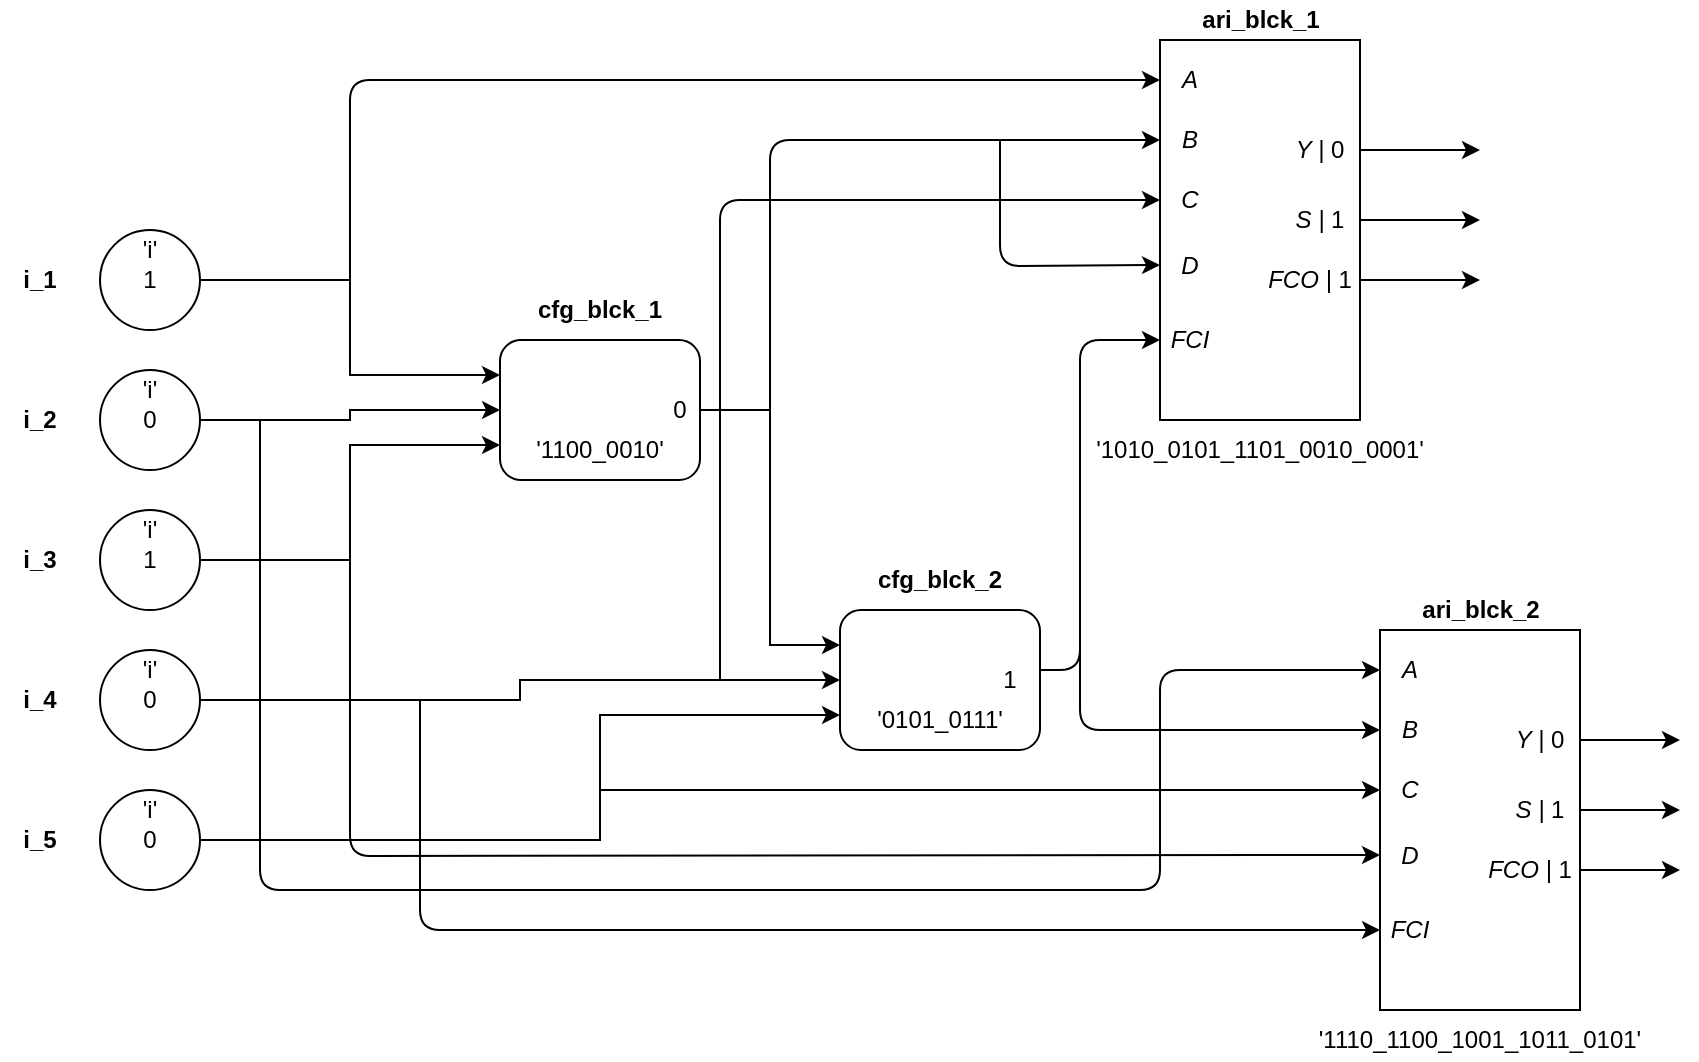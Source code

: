 <mxfile version="14.4.7" type="device"><diagram id="oAcc8yI5VdxO7I8VEUvd" name="Page-1"><mxGraphModel dx="916" dy="620" grid="1" gridSize="5" guides="1" tooltips="1" connect="1" arrows="1" fold="1" page="1" pageScale="1" pageWidth="1654" pageHeight="1169" math="1" shadow="0"><root><mxCell id="0"/><mxCell id="1" parent="0"/><mxCell id="4GQAUtZldE-fBypzfXYX-8" value="" style="group" parent="1" vertex="1" connectable="0"><mxGeometry x="170" y="190" width="100" height="50" as="geometry"/></mxCell><mxCell id="4GQAUtZldE-fBypzfXYX-1" value="1" style="ellipse;whiteSpace=wrap;html=1;aspect=fixed;" parent="4GQAUtZldE-fBypzfXYX-8" vertex="1"><mxGeometry x="50" width="50" height="50" as="geometry"/></mxCell><mxCell id="4GQAUtZldE-fBypzfXYX-6" value="'i'" style="text;html=1;strokeColor=none;fillColor=none;align=center;verticalAlign=middle;whiteSpace=wrap;rounded=0;" parent="4GQAUtZldE-fBypzfXYX-8" vertex="1"><mxGeometry x="55" width="40" height="20" as="geometry"/></mxCell><mxCell id="4GQAUtZldE-fBypzfXYX-7" value="&lt;b&gt;i_1&lt;/b&gt;" style="text;html=1;strokeColor=none;fillColor=none;align=center;verticalAlign=middle;whiteSpace=wrap;rounded=0;" parent="4GQAUtZldE-fBypzfXYX-8" vertex="1"><mxGeometry y="15" width="40" height="20" as="geometry"/></mxCell><mxCell id="4GQAUtZldE-fBypzfXYX-9" value="" style="group" parent="1" vertex="1" connectable="0"><mxGeometry x="170" y="260" width="100" height="50" as="geometry"/></mxCell><mxCell id="4GQAUtZldE-fBypzfXYX-10" value="0" style="ellipse;whiteSpace=wrap;html=1;aspect=fixed;" parent="4GQAUtZldE-fBypzfXYX-9" vertex="1"><mxGeometry x="50" width="50" height="50" as="geometry"/></mxCell><mxCell id="4GQAUtZldE-fBypzfXYX-11" value="'i'" style="text;html=1;strokeColor=none;fillColor=none;align=center;verticalAlign=middle;whiteSpace=wrap;rounded=0;" parent="4GQAUtZldE-fBypzfXYX-9" vertex="1"><mxGeometry x="55" width="40" height="20" as="geometry"/></mxCell><mxCell id="4GQAUtZldE-fBypzfXYX-12" value="&lt;b&gt;i_2&lt;/b&gt;" style="text;html=1;strokeColor=none;fillColor=none;align=center;verticalAlign=middle;whiteSpace=wrap;rounded=0;" parent="4GQAUtZldE-fBypzfXYX-9" vertex="1"><mxGeometry y="15" width="40" height="20" as="geometry"/></mxCell><mxCell id="4GQAUtZldE-fBypzfXYX-13" value="" style="group" parent="1" vertex="1" connectable="0"><mxGeometry x="170" y="330" width="100" height="50" as="geometry"/></mxCell><mxCell id="4GQAUtZldE-fBypzfXYX-14" value="1" style="ellipse;whiteSpace=wrap;html=1;aspect=fixed;" parent="4GQAUtZldE-fBypzfXYX-13" vertex="1"><mxGeometry x="50" width="50" height="50" as="geometry"/></mxCell><mxCell id="4GQAUtZldE-fBypzfXYX-15" value="'i'" style="text;html=1;strokeColor=none;fillColor=none;align=center;verticalAlign=middle;whiteSpace=wrap;rounded=0;" parent="4GQAUtZldE-fBypzfXYX-13" vertex="1"><mxGeometry x="55" width="40" height="20" as="geometry"/></mxCell><mxCell id="4GQAUtZldE-fBypzfXYX-16" value="&lt;b&gt;i_3&lt;/b&gt;" style="text;html=1;strokeColor=none;fillColor=none;align=center;verticalAlign=middle;whiteSpace=wrap;rounded=0;" parent="4GQAUtZldE-fBypzfXYX-13" vertex="1"><mxGeometry y="15" width="40" height="20" as="geometry"/></mxCell><mxCell id="4GQAUtZldE-fBypzfXYX-17" value="" style="group" parent="1" vertex="1" connectable="0"><mxGeometry x="170" y="400" width="100" height="50" as="geometry"/></mxCell><mxCell id="4GQAUtZldE-fBypzfXYX-18" value="0" style="ellipse;whiteSpace=wrap;html=1;aspect=fixed;" parent="4GQAUtZldE-fBypzfXYX-17" vertex="1"><mxGeometry x="50" width="50" height="50" as="geometry"/></mxCell><mxCell id="4GQAUtZldE-fBypzfXYX-19" value="'i'" style="text;html=1;strokeColor=none;fillColor=none;align=center;verticalAlign=middle;whiteSpace=wrap;rounded=0;" parent="4GQAUtZldE-fBypzfXYX-17" vertex="1"><mxGeometry x="55" width="40" height="20" as="geometry"/></mxCell><mxCell id="4GQAUtZldE-fBypzfXYX-20" value="&lt;b&gt;i_4&lt;/b&gt;" style="text;html=1;strokeColor=none;fillColor=none;align=center;verticalAlign=middle;whiteSpace=wrap;rounded=0;" parent="4GQAUtZldE-fBypzfXYX-17" vertex="1"><mxGeometry y="15" width="40" height="20" as="geometry"/></mxCell><mxCell id="4GQAUtZldE-fBypzfXYX-21" value="" style="group" parent="1" vertex="1" connectable="0"><mxGeometry x="170" y="470" width="100" height="50" as="geometry"/></mxCell><mxCell id="4GQAUtZldE-fBypzfXYX-22" value="0" style="ellipse;whiteSpace=wrap;html=1;aspect=fixed;" parent="4GQAUtZldE-fBypzfXYX-21" vertex="1"><mxGeometry x="50" width="50" height="50" as="geometry"/></mxCell><mxCell id="4GQAUtZldE-fBypzfXYX-23" value="'i'" style="text;html=1;strokeColor=none;fillColor=none;align=center;verticalAlign=middle;whiteSpace=wrap;rounded=0;" parent="4GQAUtZldE-fBypzfXYX-21" vertex="1"><mxGeometry x="55" width="40" height="20" as="geometry"/></mxCell><mxCell id="4GQAUtZldE-fBypzfXYX-24" value="&lt;b&gt;i_5&lt;/b&gt;" style="text;html=1;strokeColor=none;fillColor=none;align=center;verticalAlign=middle;whiteSpace=wrap;rounded=0;" parent="4GQAUtZldE-fBypzfXYX-21" vertex="1"><mxGeometry y="15" width="40" height="20" as="geometry"/></mxCell><mxCell id="4GQAUtZldE-fBypzfXYX-29" value="" style="group" parent="1" vertex="1" connectable="0"><mxGeometry x="420" y="220" width="110" height="95" as="geometry"/></mxCell><mxCell id="4GQAUtZldE-fBypzfXYX-25" value="" style="rounded=1;whiteSpace=wrap;html=1;" parent="4GQAUtZldE-fBypzfXYX-29" vertex="1"><mxGeometry y="25" width="100" height="70" as="geometry"/></mxCell><mxCell id="4GQAUtZldE-fBypzfXYX-26" value="&lt;b&gt;cfg_blck_1&lt;/b&gt;" style="text;html=1;strokeColor=none;fillColor=none;align=center;verticalAlign=middle;whiteSpace=wrap;rounded=0;" parent="4GQAUtZldE-fBypzfXYX-29" vertex="1"><mxGeometry x="10" width="80" height="20" as="geometry"/></mxCell><mxCell id="4GQAUtZldE-fBypzfXYX-27" value="'1100_0010'" style="text;html=1;strokeColor=none;fillColor=none;align=center;verticalAlign=middle;whiteSpace=wrap;rounded=0;" parent="4GQAUtZldE-fBypzfXYX-29" vertex="1"><mxGeometry x="20" y="70" width="60" height="20" as="geometry"/></mxCell><mxCell id="4GQAUtZldE-fBypzfXYX-28" value="0" style="text;html=1;strokeColor=none;fillColor=none;align=center;verticalAlign=middle;whiteSpace=wrap;rounded=0;" parent="4GQAUtZldE-fBypzfXYX-29" vertex="1"><mxGeometry x="70" y="50" width="40" height="20" as="geometry"/></mxCell><mxCell id="4GQAUtZldE-fBypzfXYX-30" value="" style="group" parent="1" vertex="1" connectable="0"><mxGeometry x="590" y="355" width="110" height="95" as="geometry"/></mxCell><mxCell id="4GQAUtZldE-fBypzfXYX-31" value="" style="rounded=1;whiteSpace=wrap;html=1;" parent="4GQAUtZldE-fBypzfXYX-30" vertex="1"><mxGeometry y="25" width="100" height="70" as="geometry"/></mxCell><mxCell id="4GQAUtZldE-fBypzfXYX-32" value="&lt;b&gt;cfg_blck_2&lt;/b&gt;" style="text;html=1;strokeColor=none;fillColor=none;align=center;verticalAlign=middle;whiteSpace=wrap;rounded=0;" parent="4GQAUtZldE-fBypzfXYX-30" vertex="1"><mxGeometry x="10" width="80" height="20" as="geometry"/></mxCell><mxCell id="4GQAUtZldE-fBypzfXYX-33" value="'0101_0111'" style="text;html=1;strokeColor=none;fillColor=none;align=center;verticalAlign=middle;whiteSpace=wrap;rounded=0;" parent="4GQAUtZldE-fBypzfXYX-30" vertex="1"><mxGeometry x="20" y="70" width="60" height="20" as="geometry"/></mxCell><mxCell id="4GQAUtZldE-fBypzfXYX-34" value="1" style="text;html=1;strokeColor=none;fillColor=none;align=center;verticalAlign=middle;whiteSpace=wrap;rounded=0;" parent="4GQAUtZldE-fBypzfXYX-30" vertex="1"><mxGeometry x="70" y="50" width="30" height="20" as="geometry"/></mxCell><mxCell id="4GQAUtZldE-fBypzfXYX-35" style="edgeStyle=orthogonalEdgeStyle;rounded=0;orthogonalLoop=1;jettySize=auto;html=1;entryX=0;entryY=0.25;entryDx=0;entryDy=0;" parent="1" source="4GQAUtZldE-fBypzfXYX-1" target="4GQAUtZldE-fBypzfXYX-25" edge="1"><mxGeometry relative="1" as="geometry"/></mxCell><mxCell id="4GQAUtZldE-fBypzfXYX-36" style="edgeStyle=orthogonalEdgeStyle;rounded=0;orthogonalLoop=1;jettySize=auto;html=1;entryX=0;entryY=0.5;entryDx=0;entryDy=0;" parent="1" source="4GQAUtZldE-fBypzfXYX-10" target="4GQAUtZldE-fBypzfXYX-25" edge="1"><mxGeometry relative="1" as="geometry"/></mxCell><mxCell id="4GQAUtZldE-fBypzfXYX-37" style="edgeStyle=orthogonalEdgeStyle;rounded=0;orthogonalLoop=1;jettySize=auto;html=1;entryX=0;entryY=0.75;entryDx=0;entryDy=0;" parent="1" source="4GQAUtZldE-fBypzfXYX-14" target="4GQAUtZldE-fBypzfXYX-25" edge="1"><mxGeometry relative="1" as="geometry"/></mxCell><mxCell id="4GQAUtZldE-fBypzfXYX-38" style="edgeStyle=orthogonalEdgeStyle;rounded=0;orthogonalLoop=1;jettySize=auto;html=1;entryX=0;entryY=0.25;entryDx=0;entryDy=0;" parent="1" source="4GQAUtZldE-fBypzfXYX-25" target="4GQAUtZldE-fBypzfXYX-31" edge="1"><mxGeometry relative="1" as="geometry"/></mxCell><mxCell id="4GQAUtZldE-fBypzfXYX-39" style="edgeStyle=orthogonalEdgeStyle;rounded=0;orthogonalLoop=1;jettySize=auto;html=1;" parent="1" source="4GQAUtZldE-fBypzfXYX-18" target="4GQAUtZldE-fBypzfXYX-31" edge="1"><mxGeometry relative="1" as="geometry"/></mxCell><mxCell id="4GQAUtZldE-fBypzfXYX-40" style="edgeStyle=orthogonalEdgeStyle;rounded=0;orthogonalLoop=1;jettySize=auto;html=1;entryX=0;entryY=0.75;entryDx=0;entryDy=0;" parent="1" source="4GQAUtZldE-fBypzfXYX-22" target="4GQAUtZldE-fBypzfXYX-31" edge="1"><mxGeometry relative="1" as="geometry"><Array as="points"><mxPoint x="470" y="495"/><mxPoint x="470" y="433"/></Array></mxGeometry></mxCell><mxCell id="4GQAUtZldE-fBypzfXYX-53" value="" style="group" parent="1" vertex="1" connectable="0"><mxGeometry x="710" y="75" width="180" height="235" as="geometry"/></mxCell><mxCell id="4GQAUtZldE-fBypzfXYX-41" value="" style="rounded=0;whiteSpace=wrap;html=1;" parent="4GQAUtZldE-fBypzfXYX-53" vertex="1"><mxGeometry x="40" y="20" width="100" height="190" as="geometry"/></mxCell><mxCell id="4GQAUtZldE-fBypzfXYX-42" value="&lt;i&gt;A&lt;/i&gt;" style="text;html=1;strokeColor=none;fillColor=none;align=center;verticalAlign=middle;whiteSpace=wrap;rounded=0;" parent="4GQAUtZldE-fBypzfXYX-53" vertex="1"><mxGeometry x="40" y="30" width="30" height="20" as="geometry"/></mxCell><mxCell id="4GQAUtZldE-fBypzfXYX-43" value="&lt;i&gt;B&lt;/i&gt;" style="text;html=1;strokeColor=none;fillColor=none;align=center;verticalAlign=middle;whiteSpace=wrap;rounded=0;" parent="4GQAUtZldE-fBypzfXYX-53" vertex="1"><mxGeometry x="40" y="60" width="30" height="20" as="geometry"/></mxCell><mxCell id="4GQAUtZldE-fBypzfXYX-44" value="&lt;i&gt;C&lt;/i&gt;" style="text;html=1;strokeColor=none;fillColor=none;align=center;verticalAlign=middle;whiteSpace=wrap;rounded=0;" parent="4GQAUtZldE-fBypzfXYX-53" vertex="1"><mxGeometry x="40" y="90" width="30" height="20" as="geometry"/></mxCell><mxCell id="4GQAUtZldE-fBypzfXYX-45" value="&lt;i&gt;D&lt;/i&gt;" style="text;html=1;strokeColor=none;fillColor=none;align=center;verticalAlign=middle;whiteSpace=wrap;rounded=0;" parent="4GQAUtZldE-fBypzfXYX-53" vertex="1"><mxGeometry x="40" y="122.5" width="30" height="20" as="geometry"/></mxCell><mxCell id="4GQAUtZldE-fBypzfXYX-46" value="&lt;i&gt;FCI&lt;/i&gt;" style="text;html=1;strokeColor=none;fillColor=none;align=center;verticalAlign=middle;whiteSpace=wrap;rounded=0;" parent="4GQAUtZldE-fBypzfXYX-53" vertex="1"><mxGeometry x="40" y="160" width="30" height="20" as="geometry"/></mxCell><mxCell id="4GQAUtZldE-fBypzfXYX-47" value="&lt;i&gt;Y | &lt;/i&gt;0" style="text;html=1;strokeColor=none;fillColor=none;align=center;verticalAlign=middle;whiteSpace=wrap;rounded=0;" parent="4GQAUtZldE-fBypzfXYX-53" vertex="1"><mxGeometry x="100" y="65" width="40" height="20" as="geometry"/></mxCell><mxCell id="4GQAUtZldE-fBypzfXYX-48" value="&lt;i&gt;S | &lt;/i&gt;1" style="text;html=1;strokeColor=none;fillColor=none;align=center;verticalAlign=middle;whiteSpace=wrap;rounded=0;" parent="4GQAUtZldE-fBypzfXYX-53" vertex="1"><mxGeometry x="100" y="100" width="40" height="20" as="geometry"/></mxCell><mxCell id="4GQAUtZldE-fBypzfXYX-49" value="&lt;i&gt;FCO | &lt;/i&gt;1" style="text;html=1;strokeColor=none;fillColor=none;align=center;verticalAlign=middle;whiteSpace=wrap;rounded=0;" parent="4GQAUtZldE-fBypzfXYX-53" vertex="1"><mxGeometry x="90" y="130" width="50" height="20" as="geometry"/></mxCell><mxCell id="4GQAUtZldE-fBypzfXYX-50" value="&lt;b&gt;ari_blck_1&lt;/b&gt;" style="text;html=1;align=center;verticalAlign=middle;resizable=0;points=[];autosize=1;" parent="4GQAUtZldE-fBypzfXYX-53" vertex="1"><mxGeometry x="55" width="70" height="20" as="geometry"/></mxCell><mxCell id="4GQAUtZldE-fBypzfXYX-51" value="'1010_0101_1101_0010_0001'" style="text;html=1;strokeColor=none;fillColor=none;align=center;verticalAlign=middle;whiteSpace=wrap;rounded=0;" parent="4GQAUtZldE-fBypzfXYX-53" vertex="1"><mxGeometry y="215" width="180" height="20" as="geometry"/></mxCell><mxCell id="K6uCKmFUEXKEws9WBvZO-1" value="" style="endArrow=classic;html=1;entryX=0;entryY=0.5;entryDx=0;entryDy=0;" edge="1" parent="1" target="4GQAUtZldE-fBypzfXYX-42"><mxGeometry width="50" height="50" relative="1" as="geometry"><mxPoint x="345" y="215" as="sourcePoint"/><mxPoint x="730" y="120" as="targetPoint"/><Array as="points"><mxPoint x="345" y="115"/></Array></mxGeometry></mxCell><mxCell id="K6uCKmFUEXKEws9WBvZO-2" value="" style="endArrow=classic;html=1;entryX=0;entryY=0.5;entryDx=0;entryDy=0;" edge="1" parent="1" target="4GQAUtZldE-fBypzfXYX-43"><mxGeometry width="50" height="50" relative="1" as="geometry"><mxPoint x="555" y="280" as="sourcePoint"/><mxPoint x="710" y="170" as="targetPoint"/><Array as="points"><mxPoint x="555" y="145"/></Array></mxGeometry></mxCell><mxCell id="K6uCKmFUEXKEws9WBvZO-3" value="" style="endArrow=classic;html=1;entryX=0;entryY=0.5;entryDx=0;entryDy=0;" edge="1" parent="1" target="4GQAUtZldE-fBypzfXYX-44"><mxGeometry width="50" height="50" relative="1" as="geometry"><mxPoint x="530" y="415" as="sourcePoint"/><mxPoint x="750" y="150" as="targetPoint"/><Array as="points"><mxPoint x="530" y="175"/></Array></mxGeometry></mxCell><mxCell id="K6uCKmFUEXKEws9WBvZO-4" value="" style="endArrow=classic;html=1;entryX=0;entryY=0.5;entryDx=0;entryDy=0;" edge="1" parent="1" target="4GQAUtZldE-fBypzfXYX-45"><mxGeometry width="50" height="50" relative="1" as="geometry"><mxPoint x="670" y="145" as="sourcePoint"/><mxPoint x="680" y="190" as="targetPoint"/><Array as="points"><mxPoint x="670" y="208"/></Array></mxGeometry></mxCell><mxCell id="K6uCKmFUEXKEws9WBvZO-5" value="" style="endArrow=classic;html=1;entryX=0;entryY=0.5;entryDx=0;entryDy=0;exitX=1;exitY=0.25;exitDx=0;exitDy=0;" edge="1" parent="1" source="4GQAUtZldE-fBypzfXYX-34" target="4GQAUtZldE-fBypzfXYX-46"><mxGeometry width="50" height="50" relative="1" as="geometry"><mxPoint x="700" y="270" as="sourcePoint"/><mxPoint x="750" y="220" as="targetPoint"/><Array as="points"><mxPoint x="710" y="410"/><mxPoint x="710" y="245"/></Array></mxGeometry></mxCell><mxCell id="K6uCKmFUEXKEws9WBvZO-6" value="" style="endArrow=classic;html=1;exitX=1;exitY=0.5;exitDx=0;exitDy=0;" edge="1" parent="1" source="4GQAUtZldE-fBypzfXYX-47"><mxGeometry width="50" height="50" relative="1" as="geometry"><mxPoint x="880" y="250" as="sourcePoint"/><mxPoint x="910" y="150" as="targetPoint"/></mxGeometry></mxCell><mxCell id="K6uCKmFUEXKEws9WBvZO-7" value="" style="endArrow=classic;html=1;exitX=1;exitY=0.5;exitDx=0;exitDy=0;" edge="1" parent="1" source="4GQAUtZldE-fBypzfXYX-48"><mxGeometry width="50" height="50" relative="1" as="geometry"><mxPoint x="880" y="250" as="sourcePoint"/><mxPoint x="910" y="185" as="targetPoint"/></mxGeometry></mxCell><mxCell id="K6uCKmFUEXKEws9WBvZO-8" value="" style="endArrow=classic;html=1;exitX=1;exitY=0.5;exitDx=0;exitDy=0;" edge="1" parent="1" source="4GQAUtZldE-fBypzfXYX-49"><mxGeometry width="50" height="50" relative="1" as="geometry"><mxPoint x="880" y="250" as="sourcePoint"/><mxPoint x="910" y="215" as="targetPoint"/></mxGeometry></mxCell><mxCell id="K6uCKmFUEXKEws9WBvZO-9" value="" style="group" vertex="1" connectable="0" parent="1"><mxGeometry x="820" y="370" width="180" height="235" as="geometry"/></mxCell><mxCell id="K6uCKmFUEXKEws9WBvZO-10" value="" style="rounded=0;whiteSpace=wrap;html=1;" vertex="1" parent="K6uCKmFUEXKEws9WBvZO-9"><mxGeometry x="40" y="20" width="100" height="190" as="geometry"/></mxCell><mxCell id="K6uCKmFUEXKEws9WBvZO-11" value="&lt;i&gt;A&lt;/i&gt;" style="text;html=1;strokeColor=none;fillColor=none;align=center;verticalAlign=middle;whiteSpace=wrap;rounded=0;" vertex="1" parent="K6uCKmFUEXKEws9WBvZO-9"><mxGeometry x="40" y="30" width="30" height="20" as="geometry"/></mxCell><mxCell id="K6uCKmFUEXKEws9WBvZO-12" value="&lt;i&gt;B&lt;/i&gt;" style="text;html=1;strokeColor=none;fillColor=none;align=center;verticalAlign=middle;whiteSpace=wrap;rounded=0;" vertex="1" parent="K6uCKmFUEXKEws9WBvZO-9"><mxGeometry x="40" y="60" width="30" height="20" as="geometry"/></mxCell><mxCell id="K6uCKmFUEXKEws9WBvZO-13" value="&lt;i&gt;C&lt;/i&gt;" style="text;html=1;strokeColor=none;fillColor=none;align=center;verticalAlign=middle;whiteSpace=wrap;rounded=0;" vertex="1" parent="K6uCKmFUEXKEws9WBvZO-9"><mxGeometry x="40" y="90" width="30" height="20" as="geometry"/></mxCell><mxCell id="K6uCKmFUEXKEws9WBvZO-14" value="&lt;i&gt;D&lt;/i&gt;" style="text;html=1;strokeColor=none;fillColor=none;align=center;verticalAlign=middle;whiteSpace=wrap;rounded=0;" vertex="1" parent="K6uCKmFUEXKEws9WBvZO-9"><mxGeometry x="40" y="122.5" width="30" height="20" as="geometry"/></mxCell><mxCell id="K6uCKmFUEXKEws9WBvZO-15" value="&lt;i&gt;FCI&lt;/i&gt;" style="text;html=1;strokeColor=none;fillColor=none;align=center;verticalAlign=middle;whiteSpace=wrap;rounded=0;" vertex="1" parent="K6uCKmFUEXKEws9WBvZO-9"><mxGeometry x="40" y="160" width="30" height="20" as="geometry"/></mxCell><mxCell id="K6uCKmFUEXKEws9WBvZO-16" value="&lt;i&gt;Y | &lt;/i&gt;0" style="text;html=1;strokeColor=none;fillColor=none;align=center;verticalAlign=middle;whiteSpace=wrap;rounded=0;" vertex="1" parent="K6uCKmFUEXKEws9WBvZO-9"><mxGeometry x="100" y="65" width="40" height="20" as="geometry"/></mxCell><mxCell id="K6uCKmFUEXKEws9WBvZO-17" value="&lt;i&gt;S | &lt;/i&gt;1" style="text;html=1;strokeColor=none;fillColor=none;align=center;verticalAlign=middle;whiteSpace=wrap;rounded=0;" vertex="1" parent="K6uCKmFUEXKEws9WBvZO-9"><mxGeometry x="100" y="100" width="40" height="20" as="geometry"/></mxCell><mxCell id="K6uCKmFUEXKEws9WBvZO-18" value="&lt;i&gt;FCO | &lt;/i&gt;1" style="text;html=1;strokeColor=none;fillColor=none;align=center;verticalAlign=middle;whiteSpace=wrap;rounded=0;" vertex="1" parent="K6uCKmFUEXKEws9WBvZO-9"><mxGeometry x="90" y="130" width="50" height="20" as="geometry"/></mxCell><mxCell id="K6uCKmFUEXKEws9WBvZO-19" value="&lt;b&gt;ari_blck_2&lt;/b&gt;" style="text;html=1;align=center;verticalAlign=middle;resizable=0;points=[];autosize=1;" vertex="1" parent="K6uCKmFUEXKEws9WBvZO-9"><mxGeometry x="55" width="70" height="20" as="geometry"/></mxCell><mxCell id="K6uCKmFUEXKEws9WBvZO-20" value="'1110_1100_1001_1011_0101'" style="text;html=1;strokeColor=none;fillColor=none;align=center;verticalAlign=middle;whiteSpace=wrap;rounded=0;" vertex="1" parent="K6uCKmFUEXKEws9WBvZO-9"><mxGeometry y="215" width="180" height="20" as="geometry"/></mxCell><mxCell id="K6uCKmFUEXKEws9WBvZO-21" value="" style="endArrow=classic;html=1;entryX=0;entryY=0.5;entryDx=0;entryDy=0;" edge="1" parent="1" target="K6uCKmFUEXKEws9WBvZO-11"><mxGeometry width="50" height="50" relative="1" as="geometry"><mxPoint x="300" y="285" as="sourcePoint"/><mxPoint x="940" y="375" as="targetPoint"/><Array as="points"><mxPoint x="300" y="520"/><mxPoint x="750" y="520"/><mxPoint x="750" y="410"/></Array></mxGeometry></mxCell><mxCell id="K6uCKmFUEXKEws9WBvZO-22" value="" style="endArrow=classic;html=1;entryX=0;entryY=0.5;entryDx=0;entryDy=0;" edge="1" parent="1" target="K6uCKmFUEXKEws9WBvZO-12"><mxGeometry width="50" height="50" relative="1" as="geometry"><mxPoint x="710" y="400" as="sourcePoint"/><mxPoint x="820" y="465" as="targetPoint"/><Array as="points"><mxPoint x="710" y="440"/></Array></mxGeometry></mxCell><mxCell id="K6uCKmFUEXKEws9WBvZO-23" value="" style="endArrow=classic;html=1;entryX=0;entryY=0.5;entryDx=0;entryDy=0;" edge="1" parent="1" target="K6uCKmFUEXKEws9WBvZO-13"><mxGeometry width="50" height="50" relative="1" as="geometry"><mxPoint x="470" y="470" as="sourcePoint"/><mxPoint x="860" y="445" as="targetPoint"/></mxGeometry></mxCell><mxCell id="K6uCKmFUEXKEws9WBvZO-24" value="" style="endArrow=classic;html=1;entryX=0;entryY=0.5;entryDx=0;entryDy=0;" edge="1" parent="1" target="K6uCKmFUEXKEws9WBvZO-14"><mxGeometry width="50" height="50" relative="1" as="geometry"><mxPoint x="345" y="355" as="sourcePoint"/><mxPoint x="790" y="485" as="targetPoint"/><Array as="points"><mxPoint x="345" y="503"/></Array></mxGeometry></mxCell><mxCell id="K6uCKmFUEXKEws9WBvZO-25" value="" style="endArrow=classic;html=1;entryX=0;entryY=0.5;entryDx=0;entryDy=0;" edge="1" parent="1" target="K6uCKmFUEXKEws9WBvZO-15"><mxGeometry width="50" height="50" relative="1" as="geometry"><mxPoint x="380" y="425" as="sourcePoint"/><mxPoint x="860" y="515" as="targetPoint"/><Array as="points"><mxPoint x="380" y="540"/></Array></mxGeometry></mxCell><mxCell id="K6uCKmFUEXKEws9WBvZO-26" value="" style="endArrow=classic;html=1;exitX=1;exitY=0.5;exitDx=0;exitDy=0;" edge="1" parent="1" source="K6uCKmFUEXKEws9WBvZO-16"><mxGeometry width="50" height="50" relative="1" as="geometry"><mxPoint x="1090" y="505" as="sourcePoint"/><mxPoint x="1010" y="445" as="targetPoint"/></mxGeometry></mxCell><mxCell id="K6uCKmFUEXKEws9WBvZO-27" value="" style="endArrow=classic;html=1;exitX=1;exitY=0.5;exitDx=0;exitDy=0;" edge="1" parent="1" source="K6uCKmFUEXKEws9WBvZO-17"><mxGeometry width="50" height="50" relative="1" as="geometry"><mxPoint x="1090" y="505" as="sourcePoint"/><mxPoint x="1010" y="480" as="targetPoint"/></mxGeometry></mxCell><mxCell id="K6uCKmFUEXKEws9WBvZO-28" value="" style="endArrow=classic;html=1;exitX=1;exitY=0.5;exitDx=0;exitDy=0;" edge="1" parent="1" source="K6uCKmFUEXKEws9WBvZO-18"><mxGeometry width="50" height="50" relative="1" as="geometry"><mxPoint x="990" y="545" as="sourcePoint"/><mxPoint x="1010" y="510" as="targetPoint"/></mxGeometry></mxCell></root></mxGraphModel></diagram></mxfile>